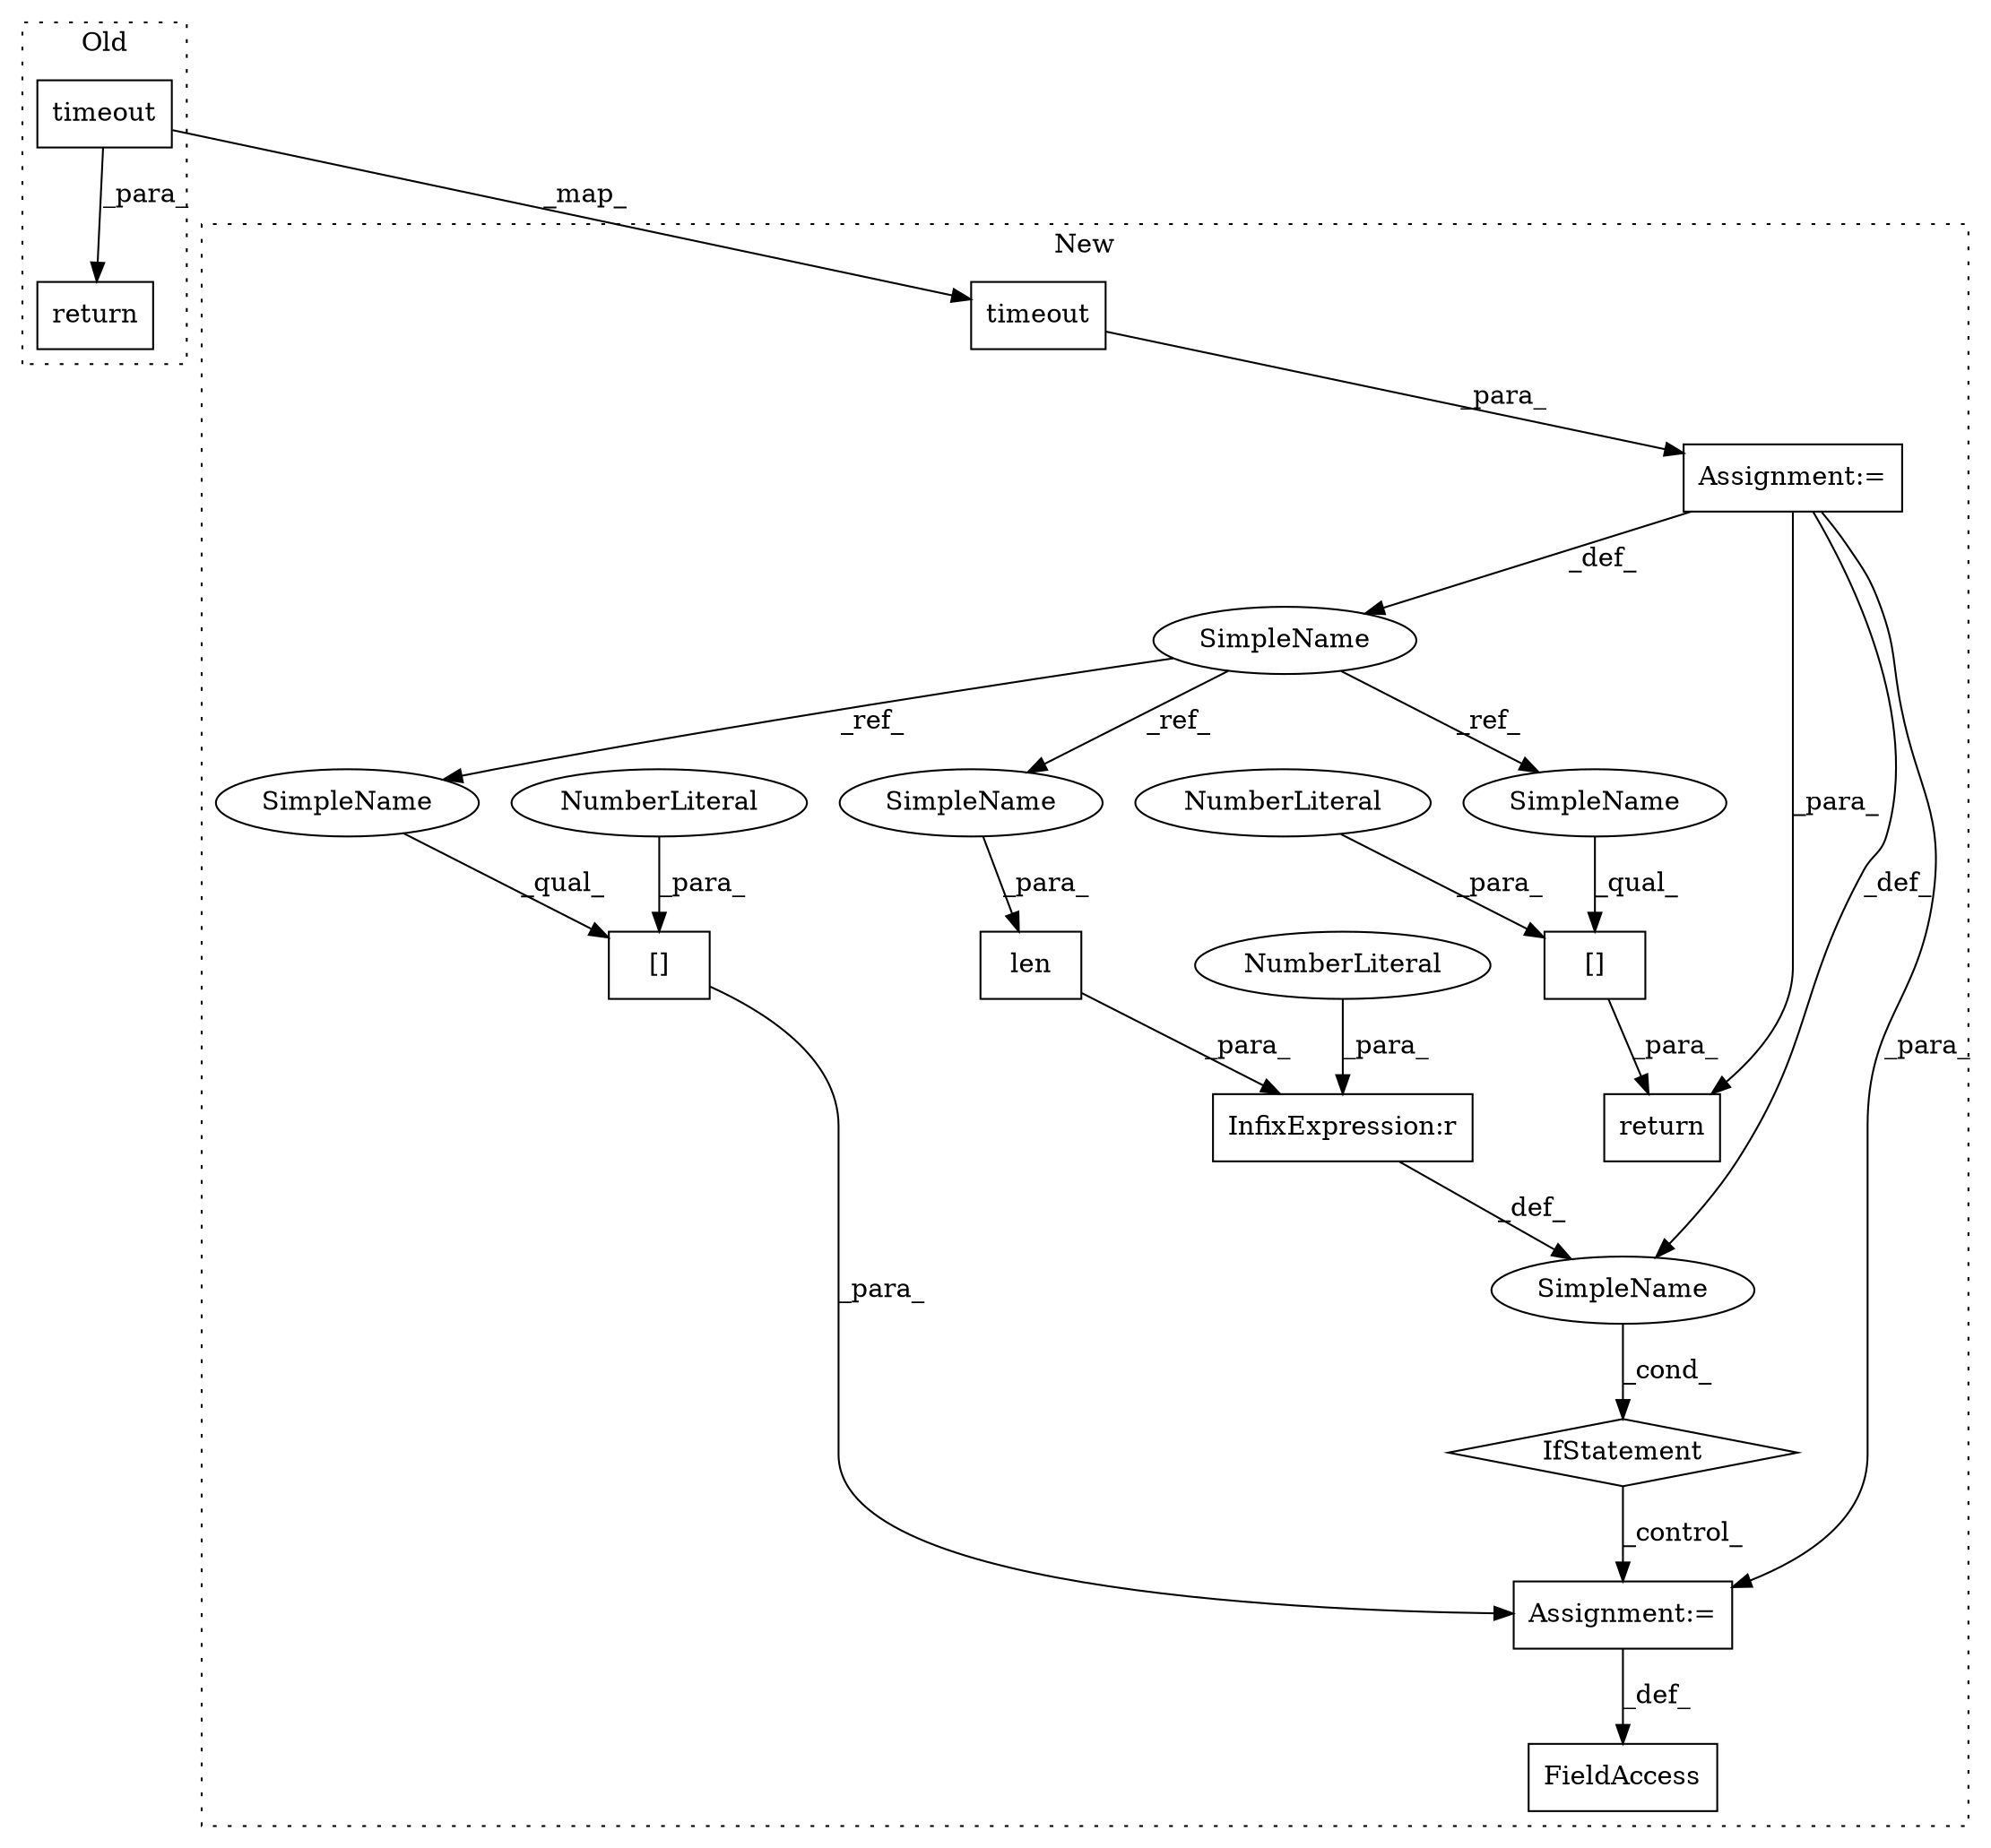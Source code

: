digraph G {
subgraph cluster0 {
1 [label="timeout" a="32" s="2759,2807" l="8,1" shape="box"];
10 [label="return" a="41" s="2752" l="7" shape="box"];
label = "Old";
style="dotted";
}
subgraph cluster1 {
2 [label="timeout" a="32" s="2899,2947" l="8,1" shape="box"];
3 [label="[]" a="2" s="3000,3008" l="7,1" shape="box"];
4 [label="NumberLiteral" a="34" s="3007" l="1" shape="ellipse"];
5 [label="[]" a="2" s="3028,3036" l="7,1" shape="box"];
6 [label="NumberLiteral" a="34" s="3035" l="1" shape="ellipse"];
7 [label="FieldAccess" a="22" s="2983" l="16" shape="box"];
8 [label="SimpleName" a="42" s="2892" l="6" shape="ellipse"];
9 [label="Assignment:=" a="7" s="2898" l="1" shape="box"];
11 [label="InfixExpression:r" a="27" s="2969" l="3" shape="box"];
12 [label="NumberLiteral" a="34" s="2972" l="1" shape="ellipse"];
13 [label="len" a="32" s="2958,2968" l="4,1" shape="box"];
14 [label="IfStatement" a="25" s="2954,2973" l="4,2" shape="diamond"];
15 [label="SimpleName" a="42" s="" l="" shape="ellipse"];
16 [label="Assignment:=" a="7" s="2999" l="1" shape="box"];
17 [label="return" a="41" s="3021" l="7" shape="box"];
18 [label="SimpleName" a="42" s="3000" l="6" shape="ellipse"];
19 [label="SimpleName" a="42" s="3028" l="6" shape="ellipse"];
20 [label="SimpleName" a="42" s="2962" l="6" shape="ellipse"];
label = "New";
style="dotted";
}
1 -> 10 [label="_para_"];
1 -> 2 [label="_map_"];
2 -> 9 [label="_para_"];
3 -> 16 [label="_para_"];
4 -> 3 [label="_para_"];
5 -> 17 [label="_para_"];
6 -> 5 [label="_para_"];
8 -> 20 [label="_ref_"];
8 -> 19 [label="_ref_"];
8 -> 18 [label="_ref_"];
9 -> 16 [label="_para_"];
9 -> 17 [label="_para_"];
9 -> 15 [label="_def_"];
9 -> 8 [label="_def_"];
11 -> 15 [label="_def_"];
12 -> 11 [label="_para_"];
13 -> 11 [label="_para_"];
14 -> 16 [label="_control_"];
15 -> 14 [label="_cond_"];
16 -> 7 [label="_def_"];
18 -> 3 [label="_qual_"];
19 -> 5 [label="_qual_"];
20 -> 13 [label="_para_"];
}